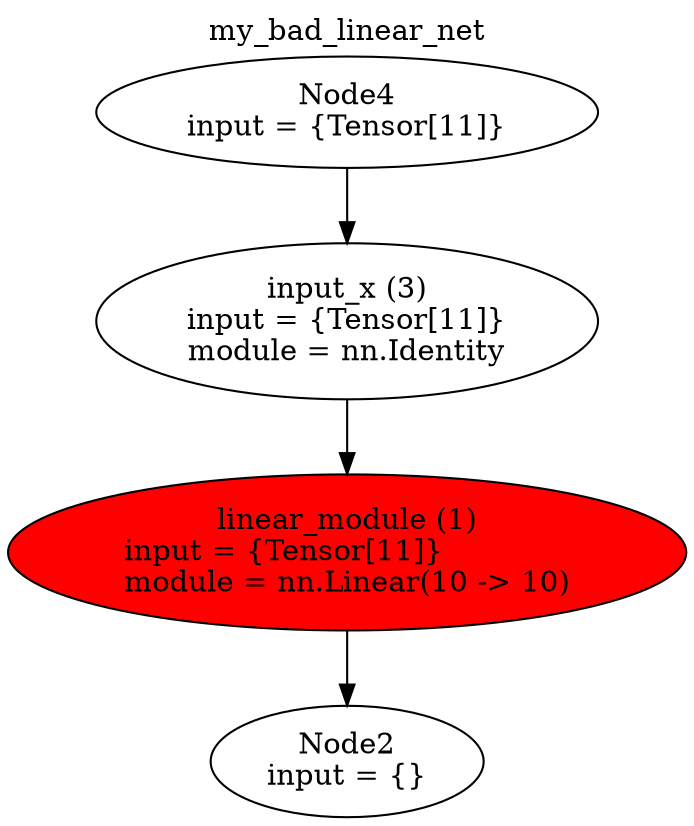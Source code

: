 digraph G {
labelloc="t";
label="my_bad_linear_net";
node [shape = oval]; 
n1[label="linear_module (1)\ninput = {Tensor[11]}\lmodule = nn.Linear(10 -> 10)" tooltip="[./vision.lua]:14"];
n2[label="Node2\ninput = {}" tooltip="[[C]]:-1"];
n3[label="input_x (3)\ninput = {Tensor[11]}\lmodule = nn.Identity" tooltip="[./vision.lua]:13"];
n4[label="Node4\ninput = {Tensor[11]}" tooltip="[[C]]:-1"];
n1 -> n2;
n3 -> n1;
n4 -> n3;
n1[style=filled, fillcolor=red];
}